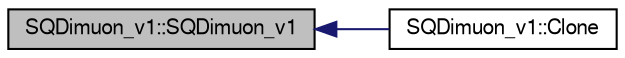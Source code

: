 digraph "SQDimuon_v1::SQDimuon_v1"
{
  bgcolor="transparent";
  edge [fontname="FreeSans",fontsize="10",labelfontname="FreeSans",labelfontsize="10"];
  node [fontname="FreeSans",fontsize="10",shape=record];
  rankdir="LR";
  Node1 [label="SQDimuon_v1::SQDimuon_v1",height=0.2,width=0.4,color="black", fillcolor="grey75", style="filled" fontcolor="black"];
  Node1 -> Node2 [dir="back",color="midnightblue",fontsize="10",style="solid",fontname="FreeSans"];
  Node2 [label="SQDimuon_v1::Clone",height=0.2,width=0.4,color="black",URL="$d0/d85/classSQDimuon__v1.html#a3f9acbb31788b543334738e38fd4bbde"];
}
